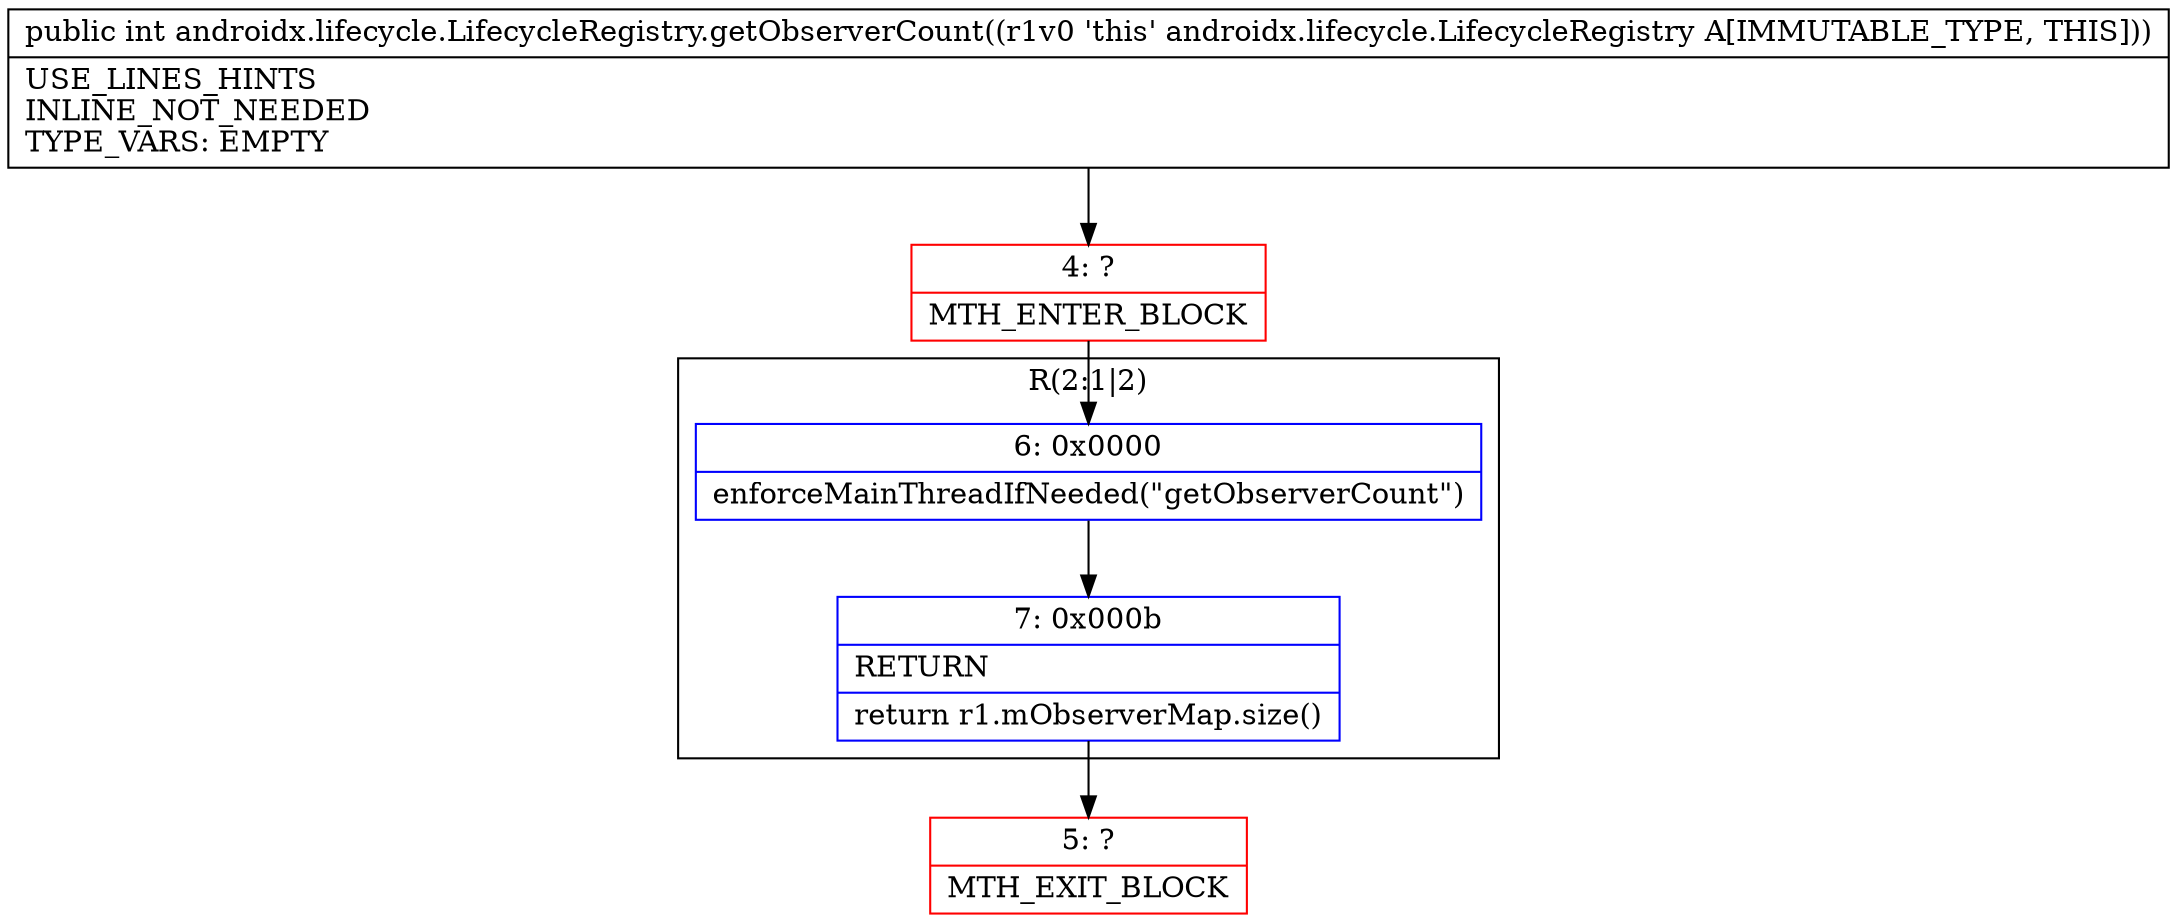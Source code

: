 digraph "CFG forandroidx.lifecycle.LifecycleRegistry.getObserverCount()I" {
subgraph cluster_Region_1102052690 {
label = "R(2:1|2)";
node [shape=record,color=blue];
Node_6 [shape=record,label="{6\:\ 0x0000|enforceMainThreadIfNeeded(\"getObserverCount\")\l}"];
Node_7 [shape=record,label="{7\:\ 0x000b|RETURN\l|return r1.mObserverMap.size()\l}"];
}
Node_4 [shape=record,color=red,label="{4\:\ ?|MTH_ENTER_BLOCK\l}"];
Node_5 [shape=record,color=red,label="{5\:\ ?|MTH_EXIT_BLOCK\l}"];
MethodNode[shape=record,label="{public int androidx.lifecycle.LifecycleRegistry.getObserverCount((r1v0 'this' androidx.lifecycle.LifecycleRegistry A[IMMUTABLE_TYPE, THIS]))  | USE_LINES_HINTS\lINLINE_NOT_NEEDED\lTYPE_VARS: EMPTY\l}"];
MethodNode -> Node_4;Node_6 -> Node_7;
Node_7 -> Node_5;
Node_4 -> Node_6;
}

